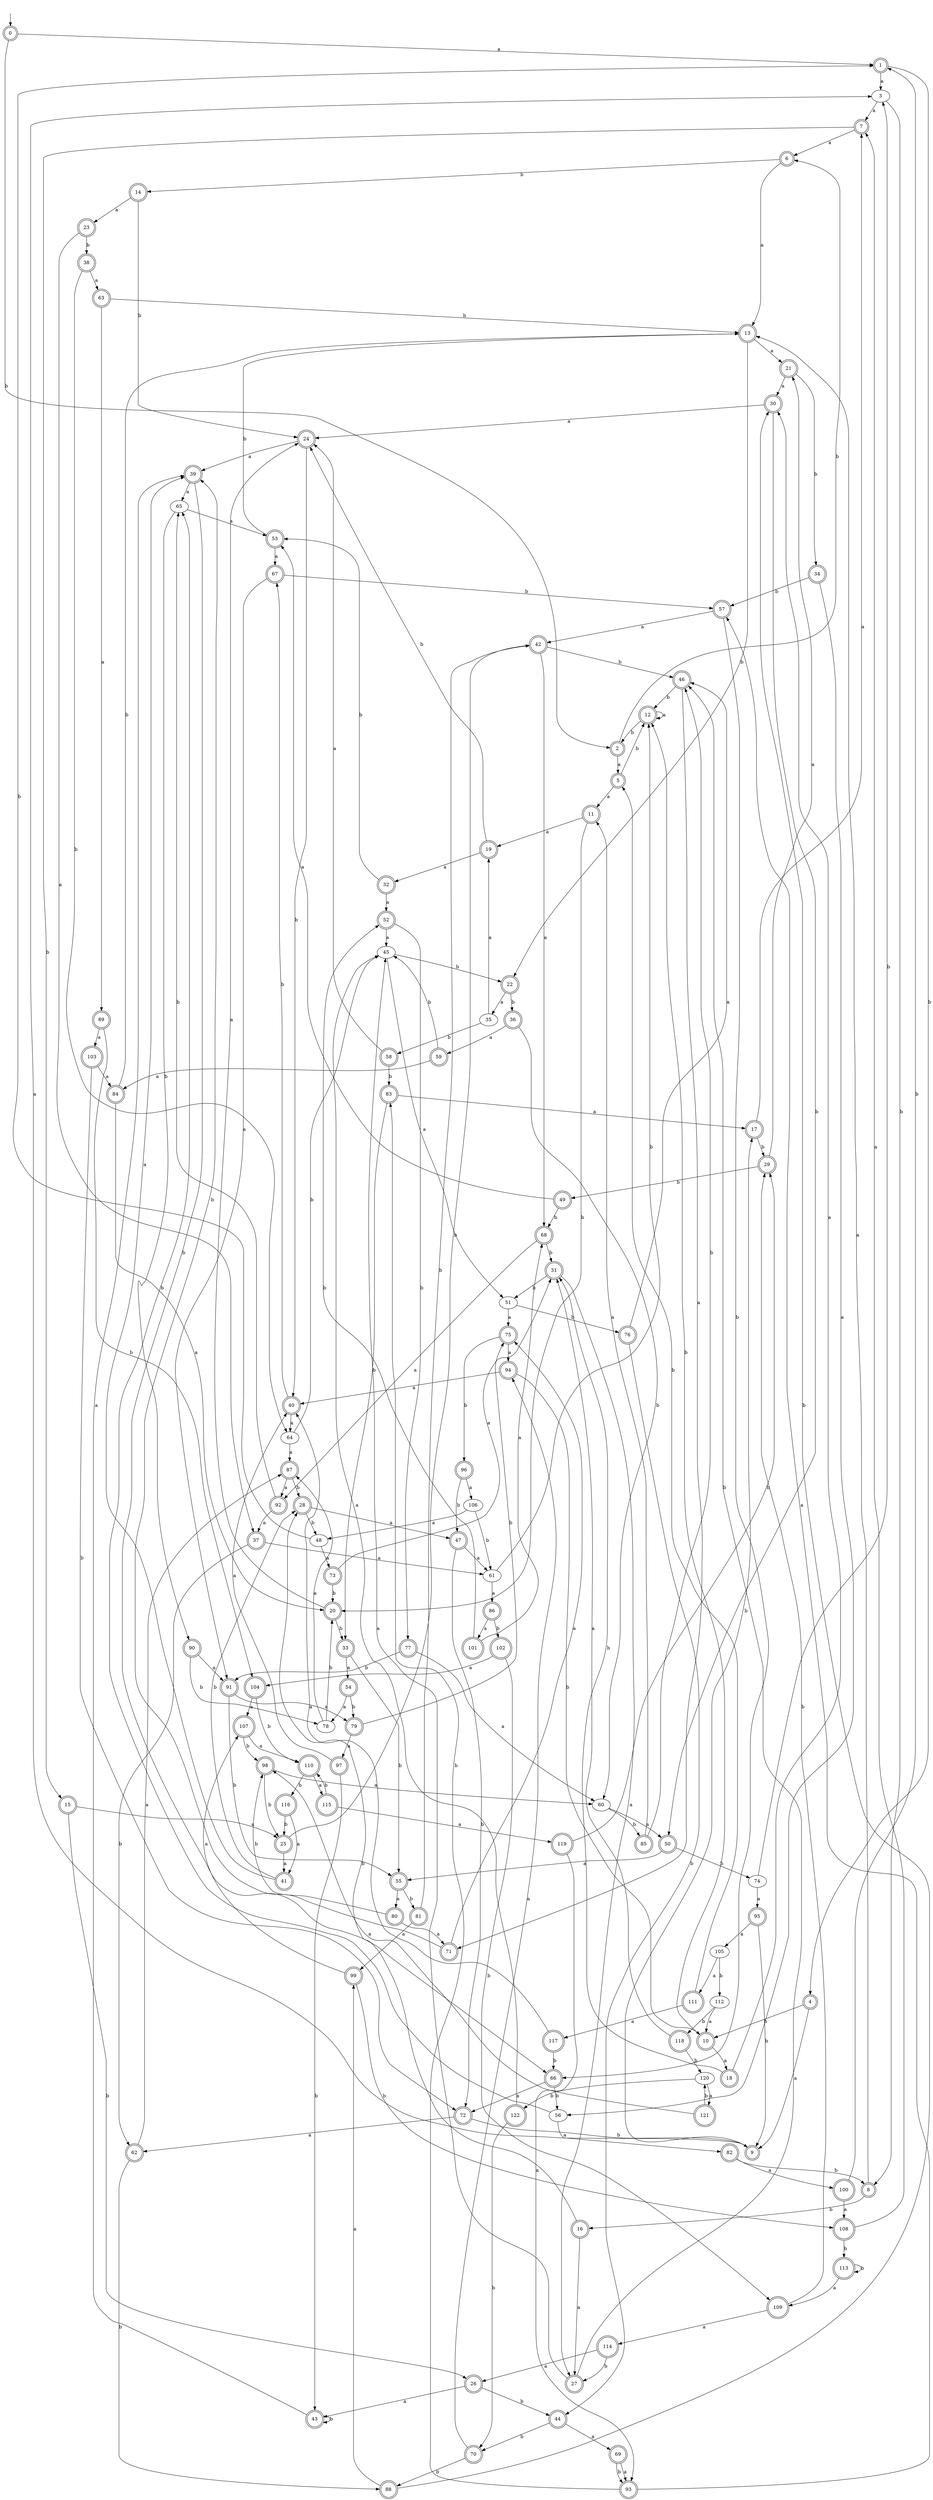 digraph RandomDFA {
  __start0 [label="", shape=none];
  __start0 -> 0 [label=""];
  0 [shape=circle] [shape=doublecircle]
  0 -> 1 [label="a"]
  0 -> 2 [label="b"]
  1 [shape=doublecircle]
  1 -> 3 [label="a"]
  1 -> 4 [label="b"]
  2 [shape=doublecircle]
  2 -> 5 [label="a"]
  2 -> 6 [label="b"]
  3
  3 -> 7 [label="a"]
  3 -> 8 [label="b"]
  4 [shape=doublecircle]
  4 -> 9 [label="a"]
  4 -> 10 [label="b"]
  5 [shape=doublecircle]
  5 -> 11 [label="a"]
  5 -> 12 [label="b"]
  6 [shape=doublecircle]
  6 -> 13 [label="a"]
  6 -> 14 [label="b"]
  7 [shape=doublecircle]
  7 -> 6 [label="a"]
  7 -> 15 [label="b"]
  8 [shape=doublecircle]
  8 -> 13 [label="a"]
  8 -> 16 [label="b"]
  9 [shape=doublecircle]
  9 -> 3 [label="a"]
  9 -> 17 [label="b"]
  10 [shape=doublecircle]
  10 -> 18 [label="a"]
  10 -> 12 [label="b"]
  11 [shape=doublecircle]
  11 -> 19 [label="a"]
  11 -> 20 [label="b"]
  12 [shape=doublecircle]
  12 -> 12 [label="a"]
  12 -> 2 [label="b"]
  13 [shape=doublecircle]
  13 -> 21 [label="a"]
  13 -> 22 [label="b"]
  14 [shape=doublecircle]
  14 -> 23 [label="a"]
  14 -> 24 [label="b"]
  15 [shape=doublecircle]
  15 -> 25 [label="a"]
  15 -> 26 [label="b"]
  16 [shape=doublecircle]
  16 -> 27 [label="a"]
  16 -> 28 [label="b"]
  17 [shape=doublecircle]
  17 -> 7 [label="a"]
  17 -> 29 [label="b"]
  18 [shape=doublecircle]
  18 -> 30 [label="a"]
  18 -> 31 [label="b"]
  19 [shape=doublecircle]
  19 -> 32 [label="a"]
  19 -> 24 [label="b"]
  20 [shape=doublecircle]
  20 -> 24 [label="a"]
  20 -> 33 [label="b"]
  21 [shape=doublecircle]
  21 -> 30 [label="a"]
  21 -> 34 [label="b"]
  22 [shape=doublecircle]
  22 -> 35 [label="a"]
  22 -> 36 [label="b"]
  23 [shape=doublecircle]
  23 -> 37 [label="a"]
  23 -> 38 [label="b"]
  24 [shape=doublecircle]
  24 -> 39 [label="a"]
  24 -> 40 [label="b"]
  25 [shape=doublecircle]
  25 -> 41 [label="a"]
  25 -> 42 [label="b"]
  26 [shape=doublecircle]
  26 -> 43 [label="a"]
  26 -> 44 [label="b"]
  27 [shape=doublecircle]
  27 -> 45 [label="a"]
  27 -> 46 [label="b"]
  28 [shape=doublecircle]
  28 -> 47 [label="a"]
  28 -> 48 [label="b"]
  29 [shape=doublecircle]
  29 -> 21 [label="a"]
  29 -> 49 [label="b"]
  30 [shape=doublecircle]
  30 -> 24 [label="a"]
  30 -> 50 [label="b"]
  31 [shape=doublecircle]
  31 -> 27 [label="a"]
  31 -> 51 [label="b"]
  32 [shape=doublecircle]
  32 -> 52 [label="a"]
  32 -> 53 [label="b"]
  33 [shape=doublecircle]
  33 -> 54 [label="a"]
  33 -> 55 [label="b"]
  34 [shape=doublecircle]
  34 -> 56 [label="a"]
  34 -> 57 [label="b"]
  35
  35 -> 19 [label="a"]
  35 -> 58 [label="b"]
  36 [shape=doublecircle]
  36 -> 59 [label="a"]
  36 -> 60 [label="b"]
  37 [shape=doublecircle]
  37 -> 61 [label="a"]
  37 -> 62 [label="b"]
  38 [shape=doublecircle]
  38 -> 63 [label="a"]
  38 -> 64 [label="b"]
  39 [shape=doublecircle]
  39 -> 65 [label="a"]
  39 -> 66 [label="b"]
  40 [shape=doublecircle]
  40 -> 64 [label="a"]
  40 -> 67 [label="b"]
  41 [shape=doublecircle]
  41 -> 39 [label="a"]
  41 -> 28 [label="b"]
  42 [shape=doublecircle]
  42 -> 68 [label="a"]
  42 -> 46 [label="b"]
  43 [shape=doublecircle]
  43 -> 39 [label="a"]
  43 -> 43 [label="b"]
  44 [shape=doublecircle]
  44 -> 69 [label="a"]
  44 -> 70 [label="b"]
  45
  45 -> 51 [label="a"]
  45 -> 22 [label="b"]
  46 [shape=doublecircle]
  46 -> 71 [label="a"]
  46 -> 12 [label="b"]
  47 [shape=doublecircle]
  47 -> 61 [label="a"]
  47 -> 72 [label="b"]
  48
  48 -> 73 [label="a"]
  48 -> 1 [label="b"]
  49 [shape=doublecircle]
  49 -> 53 [label="a"]
  49 -> 68 [label="b"]
  50 [shape=doublecircle]
  50 -> 55 [label="a"]
  50 -> 74 [label="b"]
  51
  51 -> 75 [label="a"]
  51 -> 76 [label="b"]
  52 [shape=doublecircle]
  52 -> 45 [label="a"]
  52 -> 77 [label="b"]
  53 [shape=doublecircle]
  53 -> 67 [label="a"]
  53 -> 13 [label="b"]
  54 [shape=doublecircle]
  54 -> 78 [label="a"]
  54 -> 79 [label="b"]
  55 [shape=doublecircle]
  55 -> 80 [label="a"]
  55 -> 81 [label="b"]
  56
  56 -> 82 [label="a"]
  56 -> 65 [label="b"]
  57 [shape=doublecircle]
  57 -> 42 [label="a"]
  57 -> 66 [label="b"]
  58 [shape=doublecircle]
  58 -> 24 [label="a"]
  58 -> 83 [label="b"]
  59 [shape=doublecircle]
  59 -> 84 [label="a"]
  59 -> 45 [label="b"]
  60
  60 -> 50 [label="a"]
  60 -> 85 [label="b"]
  61
  61 -> 86 [label="a"]
  61 -> 12 [label="b"]
  62 [shape=doublecircle]
  62 -> 87 [label="a"]
  62 -> 88 [label="b"]
  63 [shape=doublecircle]
  63 -> 89 [label="a"]
  63 -> 13 [label="b"]
  64
  64 -> 87 [label="a"]
  64 -> 45 [label="b"]
  65
  65 -> 53 [label="a"]
  65 -> 90 [label="b"]
  66 [shape=doublecircle]
  66 -> 72 [label="a"]
  66 -> 56 [label="b"]
  67 [shape=doublecircle]
  67 -> 91 [label="a"]
  67 -> 57 [label="b"]
  68 [shape=doublecircle]
  68 -> 92 [label="a"]
  68 -> 31 [label="b"]
  69 [shape=doublecircle]
  69 -> 93 [label="a"]
  69 -> 93 [label="b"]
  70 [shape=doublecircle]
  70 -> 94 [label="a"]
  70 -> 88 [label="b"]
  71 [shape=doublecircle]
  71 -> 75 [label="a"]
  71 -> 39 [label="b"]
  72 [shape=doublecircle]
  72 -> 62 [label="a"]
  72 -> 9 [label="b"]
  73 [shape=doublecircle]
  73 -> 31 [label="a"]
  73 -> 20 [label="b"]
  74
  74 -> 95 [label="a"]
  74 -> 3 [label="b"]
  75 [shape=doublecircle]
  75 -> 94 [label="a"]
  75 -> 96 [label="b"]
  76 [shape=doublecircle]
  76 -> 46 [label="a"]
  76 -> 44 [label="b"]
  77 [shape=doublecircle]
  77 -> 60 [label="a"]
  77 -> 91 [label="b"]
  78
  78 -> 87 [label="a"]
  78 -> 20 [label="b"]
  79 [shape=doublecircle]
  79 -> 97 [label="a"]
  79 -> 75 [label="b"]
  80 [shape=doublecircle]
  80 -> 71 [label="a"]
  80 -> 98 [label="b"]
  81 [shape=doublecircle]
  81 -> 99 [label="a"]
  81 -> 42 [label="b"]
  82 [shape=doublecircle]
  82 -> 100 [label="a"]
  82 -> 8 [label="b"]
  83 [shape=doublecircle]
  83 -> 17 [label="a"]
  83 -> 33 [label="b"]
  84 [shape=doublecircle]
  84 -> 20 [label="a"]
  84 -> 13 [label="b"]
  85 [shape=doublecircle]
  85 -> 11 [label="a"]
  85 -> 46 [label="b"]
  86 [shape=doublecircle]
  86 -> 101 [label="a"]
  86 -> 102 [label="b"]
  87 [shape=doublecircle]
  87 -> 92 [label="a"]
  87 -> 28 [label="b"]
  88 [shape=doublecircle]
  88 -> 99 [label="a"]
  88 -> 30 [label="b"]
  89 [shape=doublecircle]
  89 -> 103 [label="a"]
  89 -> 104 [label="b"]
  90 [shape=doublecircle]
  90 -> 91 [label="a"]
  90 -> 78 [label="b"]
  91 [shape=doublecircle]
  91 -> 79 [label="a"]
  91 -> 55 [label="b"]
  92 [shape=doublecircle]
  92 -> 37 [label="a"]
  92 -> 65 [label="b"]
  93 [shape=doublecircle]
  93 -> 57 [label="a"]
  93 -> 83 [label="b"]
  94 [shape=doublecircle]
  94 -> 40 [label="a"]
  94 -> 10 [label="b"]
  95 [shape=doublecircle]
  95 -> 105 [label="a"]
  95 -> 9 [label="b"]
  96 [shape=doublecircle]
  96 -> 106 [label="a"]
  96 -> 47 [label="b"]
  97 [shape=doublecircle]
  97 -> 40 [label="a"]
  97 -> 43 [label="b"]
  98 [shape=doublecircle]
  98 -> 60 [label="a"]
  98 -> 25 [label="b"]
  99 [shape=doublecircle]
  99 -> 107 [label="a"]
  99 -> 108 [label="b"]
  100 [shape=doublecircle]
  100 -> 108 [label="a"]
  100 -> 1 [label="b"]
  101 [shape=doublecircle]
  101 -> 68 [label="a"]
  101 -> 52 [label="b"]
  102 [shape=doublecircle]
  102 -> 104 [label="a"]
  102 -> 109 [label="b"]
  103 [shape=doublecircle]
  103 -> 84 [label="a"]
  103 -> 72 [label="b"]
  104 [shape=doublecircle]
  104 -> 107 [label="a"]
  104 -> 110 [label="b"]
  105
  105 -> 111 [label="a"]
  105 -> 112 [label="b"]
  106
  106 -> 48 [label="a"]
  106 -> 61 [label="b"]
  107 [shape=doublecircle]
  107 -> 110 [label="a"]
  107 -> 98 [label="b"]
  108 [shape=doublecircle]
  108 -> 7 [label="a"]
  108 -> 113 [label="b"]
  109 [shape=doublecircle]
  109 -> 114 [label="a"]
  109 -> 29 [label="b"]
  110 [shape=doublecircle]
  110 -> 115 [label="a"]
  110 -> 116 [label="b"]
  111 [shape=doublecircle]
  111 -> 117 [label="a"]
  111 -> 5 [label="b"]
  112
  112 -> 10 [label="a"]
  112 -> 118 [label="b"]
  113 [shape=doublecircle]
  113 -> 109 [label="a"]
  113 -> 113 [label="b"]
  114 [shape=doublecircle]
  114 -> 26 [label="a"]
  114 -> 27 [label="b"]
  115 [shape=doublecircle]
  115 -> 119 [label="a"]
  115 -> 110 [label="b"]
  116 [shape=doublecircle]
  116 -> 41 [label="a"]
  116 -> 25 [label="b"]
  117 [shape=doublecircle]
  117 -> 40 [label="a"]
  117 -> 66 [label="b"]
  118 [shape=doublecircle]
  118 -> 31 [label="a"]
  118 -> 120 [label="b"]
  119 [shape=doublecircle]
  119 -> 93 [label="a"]
  119 -> 29 [label="b"]
  120
  120 -> 121 [label="a"]
  120 -> 122 [label="b"]
  121 [shape=doublecircle]
  121 -> 98 [label="a"]
  121 -> 120 [label="b"]
  122 [shape=doublecircle]
  122 -> 45 [label="a"]
  122 -> 70 [label="b"]
}
